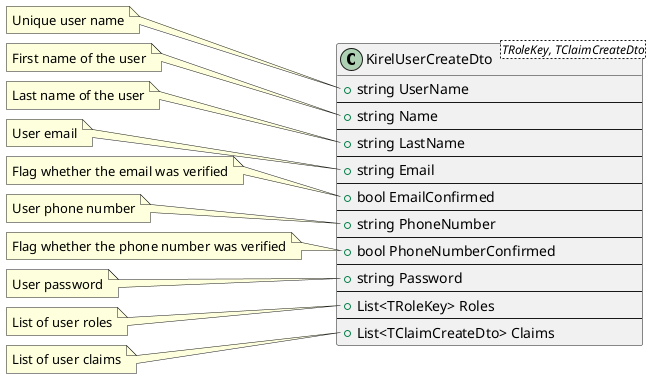 ﻿@startuml

class KirelUserCreateDto<TRoleKey, TClaimCreateDto>{
    +string UserName
    --
    +string Name
    --
    +string LastName 
    --
    +string Email
    --
    +bool EmailConfirmed
    --
    +string PhoneNumber
    --
    +bool PhoneNumberConfirmed
    --
    +string Password
    --
    +List<TRoleKey> Roles
    --
    +List<TClaimCreateDto> Claims
}

note left of KirelUserCreateDto::UserName
  Unique user name
end note

note left of KirelUserCreateDto::"string Name"
  First name of the user
end note

note left of KirelUserCreateDto::LastName
  Last name of the user
end note

note left of KirelUserCreateDto::Email
  User email
end note

note left of KirelUserCreateDto::EmailConfirmed
  Flag whether the email was verified
end note

note left of KirelUserCreateDto::PhoneNumber
  User phone number
end note

note left of KirelUserCreateDto::PhoneNumberConfirmed
  Flag whether the phone number was verified
end note

note left of KirelUserCreateDto::Password
  User password
end note

note left of KirelUserCreateDto::Roles
  List of user roles
end note

note left of KirelUserCreateDto::Claims
  List of user claims
end note

@enduml